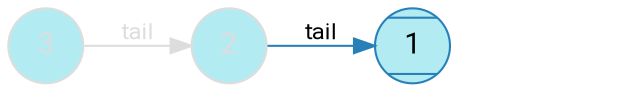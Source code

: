 digraph {
    bgcolor=transparent
    splines=false
    rankdir=LR

    // Default theme: disabled
    node[shape="circle" style="rounded,filled" color="#dddddd" fillcolor="#b2ebf2" fontcolor="#dddddd" fontname="Segoe UI,Roboto,Helvetica,Arial,sans-serif"]
    edge [color="#dddddd" fontcolor="#dddddd" fontname="Segoe UI,Roboto,Helvetica,Arial,sans-serif" fontsize=11]

    s3[label=3]
    s2[label=2]
    s1[label=1 shape=Mcircle color="#2980B9" fillcolor="#b2ebf2" fontcolor="#000000"]
    nil[label=0 fillcolor="#ffffff" style=invis]

    s3 -> s2[label=tail]
    s2 -> s1[label=tail color="#2980B9" fontcolor="#000000"]
    s1 -> nil[label=tail style=invis]
}
